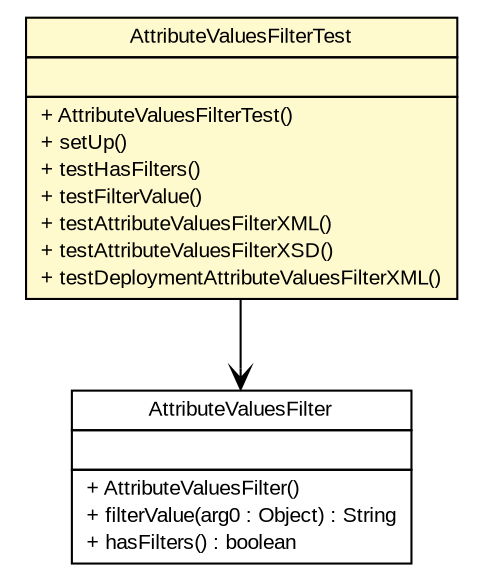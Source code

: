 #!/usr/local/bin/dot
#
# Class diagram 
# Generated by UMLGraph version R5_6 (http://www.umlgraph.org/)
#

digraph G {
	edge [fontname="arial",fontsize=10,labelfontname="arial",labelfontsize=10];
	node [fontname="arial",fontsize=10,shape=plaintext];
	nodesep=0.25;
	ranksep=0.5;
	// nl.mineleni.cbsviewer.servlet.wms.AttributeValuesFilterTest
	c294 [label=<<table title="nl.mineleni.cbsviewer.servlet.wms.AttributeValuesFilterTest" border="0" cellborder="1" cellspacing="0" cellpadding="2" port="p" bgcolor="lemonChiffon" href="./AttributeValuesFilterTest.html">
		<tr><td><table border="0" cellspacing="0" cellpadding="1">
<tr><td align="center" balign="center"> AttributeValuesFilterTest </td></tr>
		</table></td></tr>
		<tr><td><table border="0" cellspacing="0" cellpadding="1">
<tr><td align="left" balign="left">  </td></tr>
		</table></td></tr>
		<tr><td><table border="0" cellspacing="0" cellpadding="1">
<tr><td align="left" balign="left"> + AttributeValuesFilterTest() </td></tr>
<tr><td align="left" balign="left"> + setUp() </td></tr>
<tr><td align="left" balign="left"> + testHasFilters() </td></tr>
<tr><td align="left" balign="left"> + testFilterValue() </td></tr>
<tr><td align="left" balign="left"> + testAttributeValuesFilterXML() </td></tr>
<tr><td align="left" balign="left"> + testAttributeValuesFilterXSD() </td></tr>
<tr><td align="left" balign="left"> + testDeploymentAttributeValuesFilterXML() </td></tr>
		</table></td></tr>
		</table>>, URL="./AttributeValuesFilterTest.html", fontname="arial", fontcolor="black", fontsize=10.0];
	// nl.mineleni.cbsviewer.servlet.wms.AttributeValuesFilterTest NAVASSOC nl.mineleni.cbsviewer.servlet.wms.AttributeValuesFilter
	c294:p -> c308:p [taillabel="", label="", headlabel="", fontname="arial", fontcolor="black", fontsize=10.0, color="black", arrowhead=open];
	// nl.mineleni.cbsviewer.servlet.wms.AttributeValuesFilter
	c308 [label=<<table title="nl.mineleni.cbsviewer.servlet.wms.AttributeValuesFilter" border="0" cellborder="1" cellspacing="0" cellpadding="2" port="p">
		<tr><td><table border="0" cellspacing="0" cellpadding="1">
<tr><td align="center" balign="center"> AttributeValuesFilter </td></tr>
		</table></td></tr>
		<tr><td><table border="0" cellspacing="0" cellpadding="1">
<tr><td align="left" balign="left">  </td></tr>
		</table></td></tr>
		<tr><td><table border="0" cellspacing="0" cellpadding="1">
<tr><td align="left" balign="left"> + AttributeValuesFilter() </td></tr>
<tr><td align="left" balign="left"> + filterValue(arg0 : Object) : String </td></tr>
<tr><td align="left" balign="left"> + hasFilters() : boolean </td></tr>
		</table></td></tr>
		</table>>, URL="null", fontname="arial", fontcolor="black", fontsize=10.0];
}

